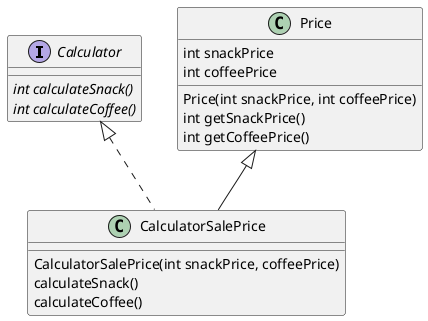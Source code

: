 @startuml
interface Calculator {
	{abstract} int calculateSnack()
	{abstract} int calculateCoffee()
}

class CalculatorSalePrice {
	CalculatorSalePrice(int snackPrice, coffeePrice)
	calculateSnack()
	calculateCoffee()
}

class Price {
	int snackPrice
	int coffeePrice

	Price(int snackPrice, int coffeePrice)
	int getSnackPrice()
	int getCoffeePrice()
}

Calculator <|.. CalculatorSalePrice
Price <|-- CalculatorSalePrice

@enduml